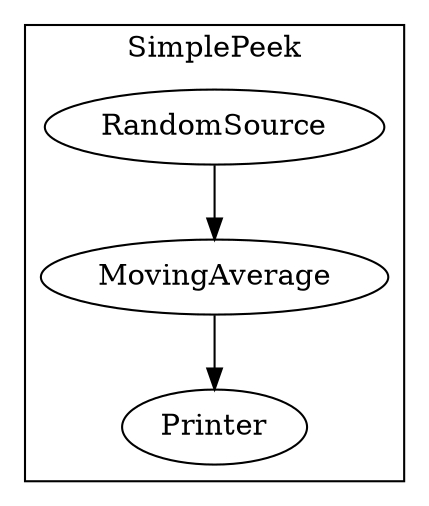 digraph streamit {
size="7.5,10";subgraph cluster_SimplePeek_0 {
label = "SimplePeek";
RandomSource_1 -> MovingAverage_2
MovingAverage_2 -> Printer_3
RandomSource_1 [ label="RandomSource" ]
MovingAverage_2 [ label="MovingAverage" ]
Printer_3 [ label="Printer" ]
}
}
